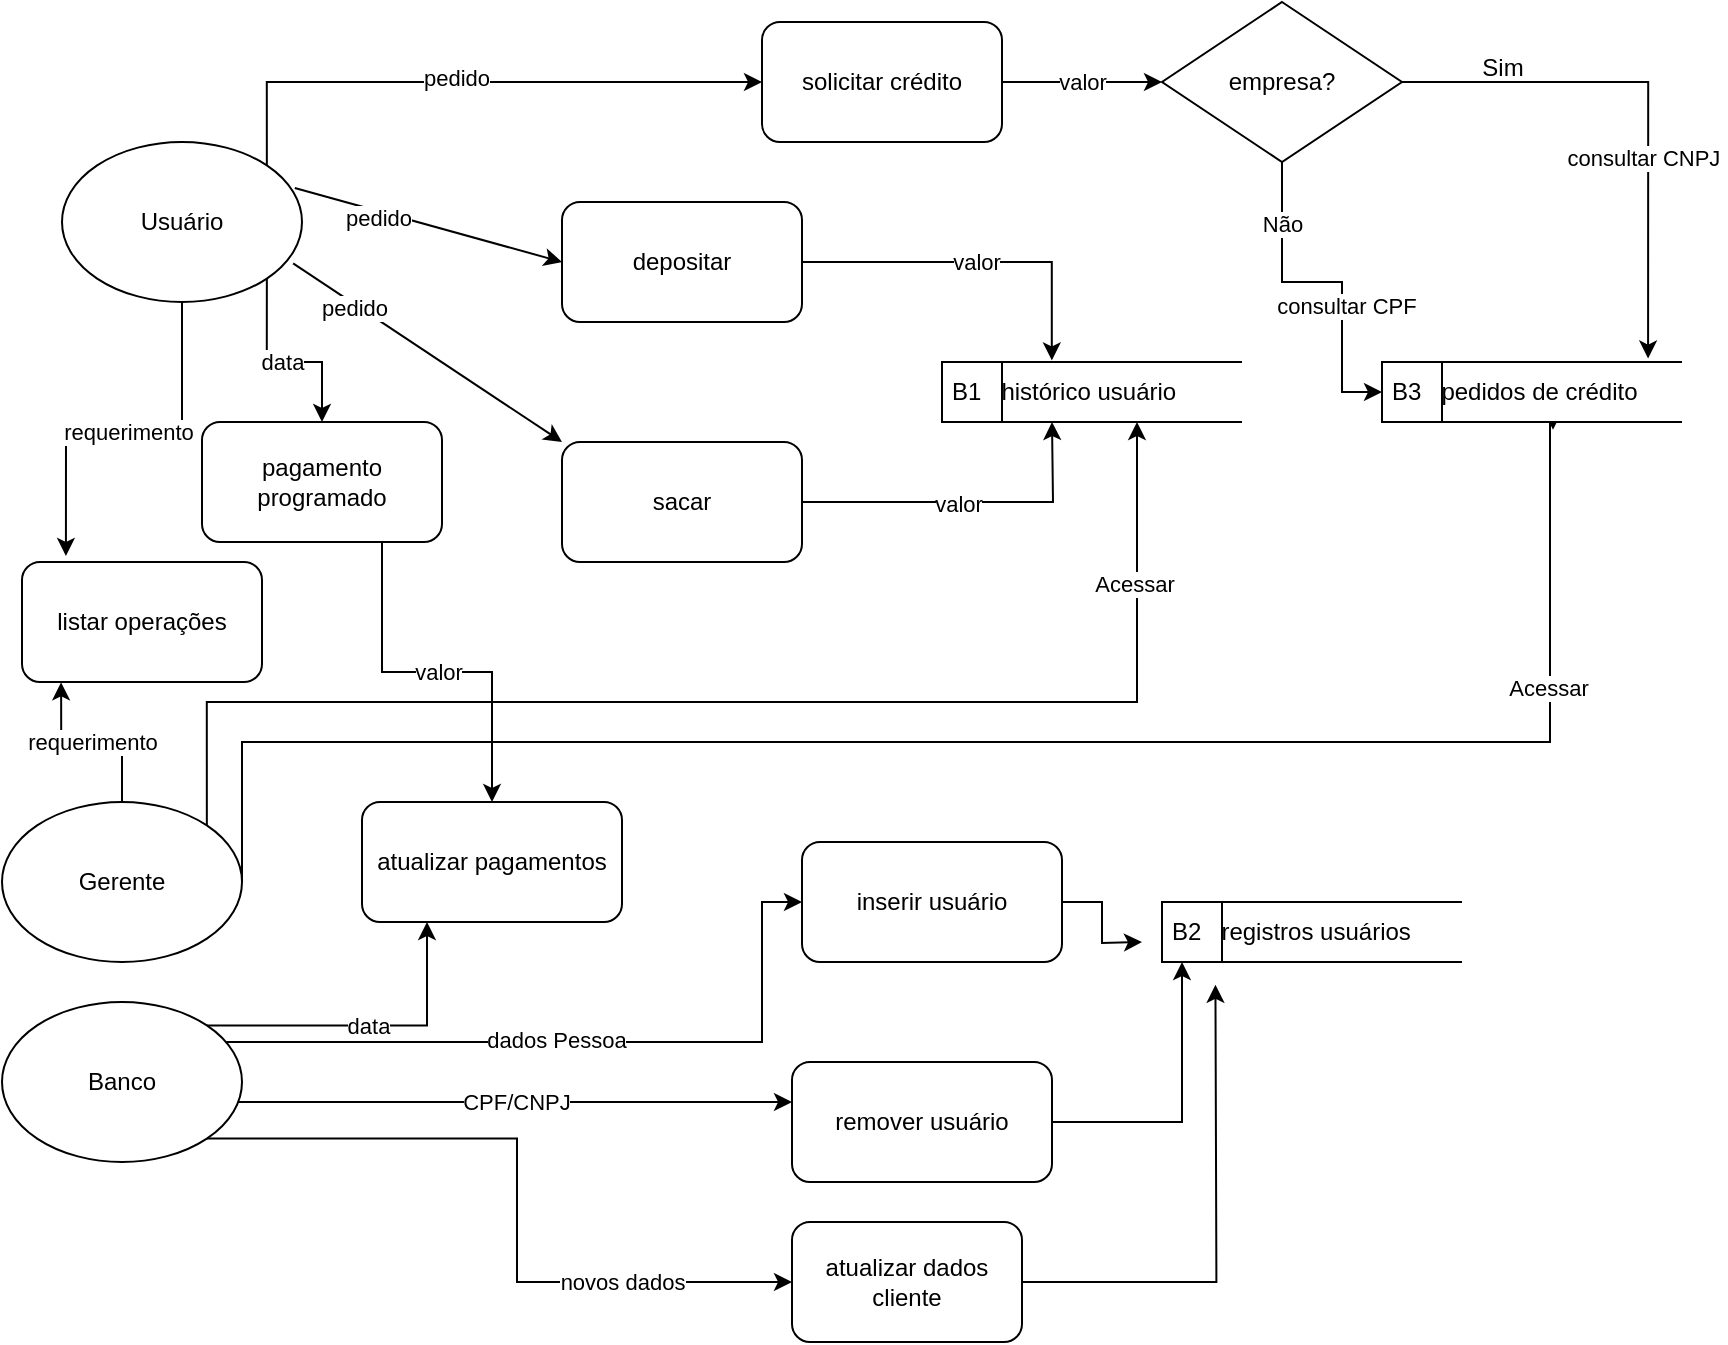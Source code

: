 <mxfile version="21.2.9" type="google">
  <diagram name="Page-1" id="T4fSAOKSZ9bsbYfZJsEg">
    <mxGraphModel grid="1" page="1" gridSize="10" guides="1" tooltips="1" connect="1" arrows="1" fold="1" pageScale="1" pageWidth="850" pageHeight="1100" math="0" shadow="0">
      <root>
        <mxCell id="0" />
        <mxCell id="1" parent="0" />
        <mxCell id="Nk8tHovUJdDtHxoe4uxw-15" style="edgeStyle=orthogonalEdgeStyle;rounded=0;orthogonalLoop=1;jettySize=auto;html=1;exitX=1;exitY=0;exitDx=0;exitDy=0;entryX=0;entryY=0.5;entryDx=0;entryDy=0;" edge="1" parent="1" source="Nk8tHovUJdDtHxoe4uxw-1" target="Nk8tHovUJdDtHxoe4uxw-2">
          <mxGeometry relative="1" as="geometry">
            <Array as="points">
              <mxPoint x="142" y="80" />
            </Array>
          </mxGeometry>
        </mxCell>
        <mxCell id="Nk8tHovUJdDtHxoe4uxw-67" value="pedido" style="edgeLabel;html=1;align=center;verticalAlign=middle;resizable=0;points=[];" connectable="0" vertex="1" parent="Nk8tHovUJdDtHxoe4uxw-15">
          <mxGeometry x="-0.059" y="2" relative="1" as="geometry">
            <mxPoint as="offset" />
          </mxGeometry>
        </mxCell>
        <mxCell id="Nk8tHovUJdDtHxoe4uxw-26" value="data" style="edgeStyle=orthogonalEdgeStyle;rounded=0;orthogonalLoop=1;jettySize=auto;html=1;exitX=1;exitY=1;exitDx=0;exitDy=0;" edge="1" parent="1" source="Nk8tHovUJdDtHxoe4uxw-1" target="Nk8tHovUJdDtHxoe4uxw-10">
          <mxGeometry relative="1" as="geometry" />
        </mxCell>
        <mxCell id="Nk8tHovUJdDtHxoe4uxw-27" value="requerimento" style="edgeStyle=orthogonalEdgeStyle;rounded=0;orthogonalLoop=1;jettySize=auto;html=1;exitX=0.5;exitY=1;exitDx=0;exitDy=0;entryX=0.183;entryY=-0.05;entryDx=0;entryDy=0;entryPerimeter=0;" edge="1" parent="1" source="Nk8tHovUJdDtHxoe4uxw-1" target="Nk8tHovUJdDtHxoe4uxw-9">
          <mxGeometry relative="1" as="geometry" />
        </mxCell>
        <mxCell id="Nk8tHovUJdDtHxoe4uxw-1" value="Usuário" style="ellipse;whiteSpace=wrap;html=1;" vertex="1" parent="1">
          <mxGeometry x="40" y="110" width="120" height="80" as="geometry" />
        </mxCell>
        <mxCell id="Nk8tHovUJdDtHxoe4uxw-16" value="valor" style="edgeStyle=orthogonalEdgeStyle;rounded=0;orthogonalLoop=1;jettySize=auto;html=1;exitX=1;exitY=0.5;exitDx=0;exitDy=0;" edge="1" parent="1" source="Nk8tHovUJdDtHxoe4uxw-2" target="Nk8tHovUJdDtHxoe4uxw-6">
          <mxGeometry relative="1" as="geometry" />
        </mxCell>
        <mxCell id="Nk8tHovUJdDtHxoe4uxw-2" value="solicitar crédito" style="rounded=1;whiteSpace=wrap;html=1;" vertex="1" parent="1">
          <mxGeometry x="390" y="50" width="120" height="60" as="geometry" />
        </mxCell>
        <mxCell id="Nk8tHovUJdDtHxoe4uxw-21" value="valor" style="edgeStyle=orthogonalEdgeStyle;rounded=0;orthogonalLoop=1;jettySize=auto;html=1;exitX=1;exitY=0.5;exitDx=0;exitDy=0;entryX=0.366;entryY=-0.027;entryDx=0;entryDy=0;entryPerimeter=0;" edge="1" parent="1" source="Nk8tHovUJdDtHxoe4uxw-3" target="Nk8tHovUJdDtHxoe4uxw-60">
          <mxGeometry relative="1" as="geometry">
            <mxPoint x="535" y="210" as="targetPoint" />
          </mxGeometry>
        </mxCell>
        <mxCell id="Nk8tHovUJdDtHxoe4uxw-3" value="depositar" style="rounded=1;whiteSpace=wrap;html=1;" vertex="1" parent="1">
          <mxGeometry x="290" y="140" width="120" height="60" as="geometry" />
        </mxCell>
        <mxCell id="Nk8tHovUJdDtHxoe4uxw-17" style="edgeStyle=orthogonalEdgeStyle;rounded=0;orthogonalLoop=1;jettySize=auto;html=1;exitX=1;exitY=0.5;exitDx=0;exitDy=0;entryX=0.887;entryY=-0.057;entryDx=0;entryDy=0;entryPerimeter=0;" edge="1" parent="1" source="Nk8tHovUJdDtHxoe4uxw-6" target="Nk8tHovUJdDtHxoe4uxw-59">
          <mxGeometry relative="1" as="geometry">
            <mxPoint x="837.5" y="210" as="targetPoint" />
          </mxGeometry>
        </mxCell>
        <mxCell id="Nk8tHovUJdDtHxoe4uxw-68" value="consultar CNPJ&amp;nbsp;" style="edgeLabel;html=1;align=center;verticalAlign=middle;resizable=0;points=[];" connectable="0" vertex="1" parent="Nk8tHovUJdDtHxoe4uxw-17">
          <mxGeometry x="0.231" y="2" relative="1" as="geometry">
            <mxPoint x="-3" as="offset" />
          </mxGeometry>
        </mxCell>
        <mxCell id="Nk8tHovUJdDtHxoe4uxw-18" style="edgeStyle=orthogonalEdgeStyle;rounded=0;orthogonalLoop=1;jettySize=auto;html=1;exitX=0.5;exitY=1;exitDx=0;exitDy=0;entryX=0;entryY=0.5;entryDx=0;entryDy=0;" edge="1" parent="1" source="Nk8tHovUJdDtHxoe4uxw-6" target="Nk8tHovUJdDtHxoe4uxw-59">
          <mxGeometry relative="1" as="geometry">
            <mxPoint x="710" y="240" as="targetPoint" />
            <Array as="points">
              <mxPoint x="650" y="180" />
              <mxPoint x="680" y="180" />
              <mxPoint x="680" y="235" />
            </Array>
          </mxGeometry>
        </mxCell>
        <mxCell id="Nk8tHovUJdDtHxoe4uxw-20" value="Não" style="edgeLabel;html=1;align=center;verticalAlign=middle;resizable=0;points=[];" connectable="0" vertex="1" parent="Nk8tHovUJdDtHxoe4uxw-18">
          <mxGeometry x="-0.427" y="2" relative="1" as="geometry">
            <mxPoint x="-2" y="-17" as="offset" />
          </mxGeometry>
        </mxCell>
        <mxCell id="Nk8tHovUJdDtHxoe4uxw-69" value="consultar CPF" style="edgeLabel;html=1;align=center;verticalAlign=middle;resizable=0;points=[];" connectable="0" vertex="1" parent="Nk8tHovUJdDtHxoe4uxw-18">
          <mxGeometry x="0.22" y="2" relative="1" as="geometry">
            <mxPoint y="1" as="offset" />
          </mxGeometry>
        </mxCell>
        <mxCell id="Nk8tHovUJdDtHxoe4uxw-6" value="empresa?" style="shape=rhombus;perimeter=rhombusPerimeter;whiteSpace=wrap;html=1;align=center;" vertex="1" parent="1">
          <mxGeometry x="590" y="40" width="120" height="80" as="geometry" />
        </mxCell>
        <mxCell id="Nk8tHovUJdDtHxoe4uxw-22" style="edgeStyle=orthogonalEdgeStyle;rounded=0;orthogonalLoop=1;jettySize=auto;html=1;exitX=1;exitY=0.5;exitDx=0;exitDy=0;entryX=0.5;entryY=1;entryDx=0;entryDy=0;" edge="1" parent="1" source="Nk8tHovUJdDtHxoe4uxw-7">
          <mxGeometry relative="1" as="geometry">
            <mxPoint x="535" y="250" as="targetPoint" />
          </mxGeometry>
        </mxCell>
        <mxCell id="Nk8tHovUJdDtHxoe4uxw-56" value="valor" style="edgeLabel;html=1;align=center;verticalAlign=middle;resizable=0;points=[];" connectable="0" vertex="1" parent="Nk8tHovUJdDtHxoe4uxw-22">
          <mxGeometry x="-0.075" y="-1" relative="1" as="geometry">
            <mxPoint x="1" as="offset" />
          </mxGeometry>
        </mxCell>
        <mxCell id="Nk8tHovUJdDtHxoe4uxw-7" value="sacar" style="rounded=1;whiteSpace=wrap;html=1;" vertex="1" parent="1">
          <mxGeometry x="290" y="260" width="120" height="60" as="geometry" />
        </mxCell>
        <mxCell id="Nk8tHovUJdDtHxoe4uxw-28" value="requerimento" style="edgeStyle=orthogonalEdgeStyle;rounded=0;orthogonalLoop=1;jettySize=auto;html=1;exitX=0.5;exitY=0;exitDx=0;exitDy=0;entryX=0.163;entryY=1.003;entryDx=0;entryDy=0;entryPerimeter=0;" edge="1" parent="1" source="Nk8tHovUJdDtHxoe4uxw-8" target="Nk8tHovUJdDtHxoe4uxw-9">
          <mxGeometry relative="1" as="geometry" />
        </mxCell>
        <mxCell id="Nk8tHovUJdDtHxoe4uxw-52" style="edgeStyle=orthogonalEdgeStyle;rounded=0;orthogonalLoop=1;jettySize=auto;html=1;exitX=1;exitY=0;exitDx=0;exitDy=0;entryX=0.75;entryY=1;entryDx=0;entryDy=0;" edge="1" parent="1" source="Nk8tHovUJdDtHxoe4uxw-8">
          <mxGeometry relative="1" as="geometry">
            <mxPoint x="577.5" y="250" as="targetPoint" />
            <Array as="points">
              <mxPoint x="112" y="390" />
              <mxPoint x="578" y="390" />
            </Array>
          </mxGeometry>
        </mxCell>
        <mxCell id="Nk8tHovUJdDtHxoe4uxw-55" value="Acessar" style="edgeLabel;html=1;align=center;verticalAlign=middle;resizable=0;points=[];" connectable="0" vertex="1" parent="Nk8tHovUJdDtHxoe4uxw-52">
          <mxGeometry x="0.758" y="2" relative="1" as="geometry">
            <mxPoint as="offset" />
          </mxGeometry>
        </mxCell>
        <mxCell id="Nk8tHovUJdDtHxoe4uxw-53" style="edgeStyle=orthogonalEdgeStyle;rounded=0;orthogonalLoop=1;jettySize=auto;html=1;entryX=0.57;entryY=1.131;entryDx=0;entryDy=0;entryPerimeter=0;" edge="1" parent="1" source="Nk8tHovUJdDtHxoe4uxw-8" target="Nk8tHovUJdDtHxoe4uxw-59">
          <mxGeometry relative="1" as="geometry">
            <mxPoint x="785" y="270" as="targetPoint" />
            <Array as="points">
              <mxPoint x="130" y="410" />
              <mxPoint x="784" y="410" />
              <mxPoint x="784" y="250" />
              <mxPoint x="785" y="250" />
            </Array>
          </mxGeometry>
        </mxCell>
        <mxCell id="Nk8tHovUJdDtHxoe4uxw-54" value="Acessar" style="edgeLabel;html=1;align=center;verticalAlign=middle;resizable=0;points=[];" connectable="0" vertex="1" parent="Nk8tHovUJdDtHxoe4uxw-53">
          <mxGeometry x="0.69" y="1" relative="1" as="geometry">
            <mxPoint as="offset" />
          </mxGeometry>
        </mxCell>
        <mxCell id="Nk8tHovUJdDtHxoe4uxw-8" value="Gerente" style="ellipse;whiteSpace=wrap;html=1;" vertex="1" parent="1">
          <mxGeometry x="10" y="440" width="120" height="80" as="geometry" />
        </mxCell>
        <mxCell id="Nk8tHovUJdDtHxoe4uxw-9" value="listar operações" style="rounded=1;whiteSpace=wrap;html=1;" vertex="1" parent="1">
          <mxGeometry x="20" y="320" width="120" height="60" as="geometry" />
        </mxCell>
        <mxCell id="Nk8tHovUJdDtHxoe4uxw-70" value="valor" style="edgeStyle=orthogonalEdgeStyle;rounded=0;orthogonalLoop=1;jettySize=auto;html=1;exitX=0.75;exitY=1;exitDx=0;exitDy=0;entryX=0.5;entryY=0;entryDx=0;entryDy=0;" edge="1" parent="1" source="Nk8tHovUJdDtHxoe4uxw-10" target="Nk8tHovUJdDtHxoe4uxw-40">
          <mxGeometry relative="1" as="geometry" />
        </mxCell>
        <mxCell id="Nk8tHovUJdDtHxoe4uxw-10" value="pagamento programado" style="rounded=1;whiteSpace=wrap;html=1;" vertex="1" parent="1">
          <mxGeometry x="110" y="250" width="120" height="60" as="geometry" />
        </mxCell>
        <mxCell id="Nk8tHovUJdDtHxoe4uxw-12" value="" style="endArrow=classic;html=1;rounded=0;exitX=0.97;exitY=0.288;exitDx=0;exitDy=0;exitPerimeter=0;entryX=0;entryY=0.5;entryDx=0;entryDy=0;" edge="1" parent="1" source="Nk8tHovUJdDtHxoe4uxw-1" target="Nk8tHovUJdDtHxoe4uxw-3">
          <mxGeometry width="50" height="50" relative="1" as="geometry">
            <mxPoint x="340" y="280" as="sourcePoint" />
            <mxPoint x="310" y="160" as="targetPoint" />
          </mxGeometry>
        </mxCell>
        <mxCell id="Nk8tHovUJdDtHxoe4uxw-66" value="pedido" style="edgeLabel;html=1;align=center;verticalAlign=middle;resizable=0;points=[];" connectable="0" vertex="1" parent="Nk8tHovUJdDtHxoe4uxw-12">
          <mxGeometry x="-0.349" y="-3" relative="1" as="geometry">
            <mxPoint x="-1" as="offset" />
          </mxGeometry>
        </mxCell>
        <mxCell id="Nk8tHovUJdDtHxoe4uxw-19" value="Sim" style="text;html=1;align=center;verticalAlign=middle;resizable=0;points=[];autosize=1;strokeColor=none;fillColor=none;" vertex="1" parent="1">
          <mxGeometry x="740" y="58" width="40" height="30" as="geometry" />
        </mxCell>
        <mxCell id="Nk8tHovUJdDtHxoe4uxw-36" style="edgeStyle=orthogonalEdgeStyle;rounded=0;orthogonalLoop=1;jettySize=auto;html=1;exitX=1;exitY=0.5;exitDx=0;exitDy=0;entryX=0;entryY=0.5;entryDx=0;entryDy=0;" edge="1" parent="1" source="Nk8tHovUJdDtHxoe4uxw-29">
          <mxGeometry relative="1" as="geometry">
            <mxPoint x="580" y="510" as="targetPoint" />
          </mxGeometry>
        </mxCell>
        <mxCell id="Nk8tHovUJdDtHxoe4uxw-29" value="inserir usuário" style="rounded=1;whiteSpace=wrap;html=1;" vertex="1" parent="1">
          <mxGeometry x="410" y="460" width="130" height="60" as="geometry" />
        </mxCell>
        <mxCell id="Nk8tHovUJdDtHxoe4uxw-37" style="edgeStyle=orthogonalEdgeStyle;rounded=0;orthogonalLoop=1;jettySize=auto;html=1;exitX=1;exitY=0.5;exitDx=0;exitDy=0;" edge="1" parent="1" source="Nk8tHovUJdDtHxoe4uxw-30" target="Nk8tHovUJdDtHxoe4uxw-61">
          <mxGeometry relative="1" as="geometry">
            <mxPoint x="580" y="520" as="targetPoint" />
            <Array as="points">
              <mxPoint x="600" y="600" />
            </Array>
          </mxGeometry>
        </mxCell>
        <mxCell id="Nk8tHovUJdDtHxoe4uxw-30" value="remover usuário" style="rounded=1;whiteSpace=wrap;html=1;" vertex="1" parent="1">
          <mxGeometry x="405" y="570" width="130" height="60" as="geometry" />
        </mxCell>
        <mxCell id="Nk8tHovUJdDtHxoe4uxw-47" style="edgeStyle=orthogonalEdgeStyle;rounded=0;orthogonalLoop=1;jettySize=auto;html=1;entryX=0.216;entryY=1.035;entryDx=0;entryDy=0;entryPerimeter=0;" edge="1" parent="1" source="Nk8tHovUJdDtHxoe4uxw-39">
          <mxGeometry relative="1" as="geometry">
            <mxPoint x="616.72" y="531.4" as="targetPoint" />
          </mxGeometry>
        </mxCell>
        <mxCell id="Nk8tHovUJdDtHxoe4uxw-39" value="atualizar dados cliente" style="rounded=1;whiteSpace=wrap;html=1;" vertex="1" parent="1">
          <mxGeometry x="405" y="650" width="115" height="60" as="geometry" />
        </mxCell>
        <mxCell id="Nk8tHovUJdDtHxoe4uxw-40" value="atualizar pagamentos" style="rounded=1;whiteSpace=wrap;html=1;" vertex="1" parent="1">
          <mxGeometry x="190" y="440" width="130" height="60" as="geometry" />
        </mxCell>
        <mxCell id="Nk8tHovUJdDtHxoe4uxw-42" style="edgeStyle=orthogonalEdgeStyle;rounded=0;orthogonalLoop=1;jettySize=auto;html=1;entryX=0;entryY=0.5;entryDx=0;entryDy=0;" edge="1" parent="1" source="Nk8tHovUJdDtHxoe4uxw-41" target="Nk8tHovUJdDtHxoe4uxw-29">
          <mxGeometry relative="1" as="geometry">
            <Array as="points">
              <mxPoint x="390" y="560" />
              <mxPoint x="390" y="490" />
            </Array>
          </mxGeometry>
        </mxCell>
        <mxCell id="Nk8tHovUJdDtHxoe4uxw-71" value="dados Pessoa" style="edgeLabel;html=1;align=center;verticalAlign=middle;resizable=0;points=[];" connectable="0" vertex="1" parent="Nk8tHovUJdDtHxoe4uxw-42">
          <mxGeometry x="-0.082" y="1" relative="1" as="geometry">
            <mxPoint as="offset" />
          </mxGeometry>
        </mxCell>
        <mxCell id="Nk8tHovUJdDtHxoe4uxw-43" value="CPF/CNPJ" style="edgeStyle=orthogonalEdgeStyle;rounded=0;orthogonalLoop=1;jettySize=auto;html=1;" edge="1" parent="1" source="Nk8tHovUJdDtHxoe4uxw-41">
          <mxGeometry relative="1" as="geometry">
            <mxPoint x="405" y="590" as="targetPoint" />
            <Array as="points">
              <mxPoint x="400" y="590" />
              <mxPoint x="400" y="590" />
            </Array>
          </mxGeometry>
        </mxCell>
        <mxCell id="Nk8tHovUJdDtHxoe4uxw-49" value="data" style="edgeStyle=orthogonalEdgeStyle;rounded=0;orthogonalLoop=1;jettySize=auto;html=1;exitX=1;exitY=0;exitDx=0;exitDy=0;entryX=0.25;entryY=1;entryDx=0;entryDy=0;" edge="1" parent="1" source="Nk8tHovUJdDtHxoe4uxw-41" target="Nk8tHovUJdDtHxoe4uxw-40">
          <mxGeometry relative="1" as="geometry" />
        </mxCell>
        <mxCell id="Nk8tHovUJdDtHxoe4uxw-50" style="edgeStyle=orthogonalEdgeStyle;rounded=0;orthogonalLoop=1;jettySize=auto;html=1;exitX=1;exitY=1;exitDx=0;exitDy=0;entryX=0;entryY=0.5;entryDx=0;entryDy=0;" edge="1" parent="1" source="Nk8tHovUJdDtHxoe4uxw-41" target="Nk8tHovUJdDtHxoe4uxw-39">
          <mxGeometry relative="1" as="geometry" />
        </mxCell>
        <mxCell id="Nk8tHovUJdDtHxoe4uxw-72" value="novos dados" style="edgeLabel;html=1;align=center;verticalAlign=middle;resizable=0;points=[];" connectable="0" vertex="1" parent="Nk8tHovUJdDtHxoe4uxw-50">
          <mxGeometry x="0.411" y="2" relative="1" as="geometry">
            <mxPoint x="22" y="2" as="offset" />
          </mxGeometry>
        </mxCell>
        <mxCell id="Nk8tHovUJdDtHxoe4uxw-41" value="Banco" style="ellipse;whiteSpace=wrap;html=1;" vertex="1" parent="1">
          <mxGeometry x="10" y="540" width="120" height="80" as="geometry" />
        </mxCell>
        <mxCell id="Nk8tHovUJdDtHxoe4uxw-59" value="B3&lt;span style=&quot;white-space: pre;&quot;&gt;	&lt;/span&gt;&amp;nbsp; pedidos de crédito" style="html=1;dashed=0;whiteSpace=wrap;shape=mxgraph.dfd.dataStoreID;align=left;spacingLeft=3;points=[[0,0],[0.5,0],[1,0],[0,0.5],[1,0.5],[0,1],[0.5,1],[1,1]];" vertex="1" parent="1">
          <mxGeometry x="700" y="220" width="150" height="30" as="geometry" />
        </mxCell>
        <mxCell id="Nk8tHovUJdDtHxoe4uxw-60" value="B1&lt;span style=&quot;white-space: pre;&quot;&gt;	&lt;/span&gt;&amp;nbsp; histórico usuário" style="html=1;dashed=0;whiteSpace=wrap;shape=mxgraph.dfd.dataStoreID;align=left;spacingLeft=3;points=[[0,0],[0.5,0],[1,0],[0,0.5],[1,0.5],[0,1],[0.5,1],[1,1]];" vertex="1" parent="1">
          <mxGeometry x="480" y="220" width="150" height="30" as="geometry" />
        </mxCell>
        <mxCell id="Nk8tHovUJdDtHxoe4uxw-61" value="B2&lt;span style=&quot;white-space: pre;&quot;&gt;	&lt;/span&gt;&amp;nbsp; registros usuários" style="html=1;dashed=0;whiteSpace=wrap;shape=mxgraph.dfd.dataStoreID;align=left;spacingLeft=3;points=[[0,0],[0.5,0],[1,0],[0,0.5],[1,0.5],[0,1],[0.5,1],[1,1]];" vertex="1" parent="1">
          <mxGeometry x="590" y="490" width="150" height="30" as="geometry" />
        </mxCell>
        <mxCell id="Nk8tHovUJdDtHxoe4uxw-64" value="" style="endArrow=classic;html=1;rounded=0;exitX=0.963;exitY=0.759;exitDx=0;exitDy=0;exitPerimeter=0;entryX=0;entryY=0;entryDx=0;entryDy=0;" edge="1" parent="1" source="Nk8tHovUJdDtHxoe4uxw-1" target="Nk8tHovUJdDtHxoe4uxw-7">
          <mxGeometry width="50" height="50" relative="1" as="geometry">
            <mxPoint x="440" y="380" as="sourcePoint" />
            <mxPoint x="490" y="330" as="targetPoint" />
          </mxGeometry>
        </mxCell>
        <mxCell id="Nk8tHovUJdDtHxoe4uxw-65" value="pedido" style="edgeLabel;html=1;align=center;verticalAlign=middle;resizable=0;points=[];" connectable="0" vertex="1" parent="Nk8tHovUJdDtHxoe4uxw-64">
          <mxGeometry x="-0.551" y="-2" relative="1" as="geometry">
            <mxPoint x="1" as="offset" />
          </mxGeometry>
        </mxCell>
      </root>
    </mxGraphModel>
  </diagram>
</mxfile>

